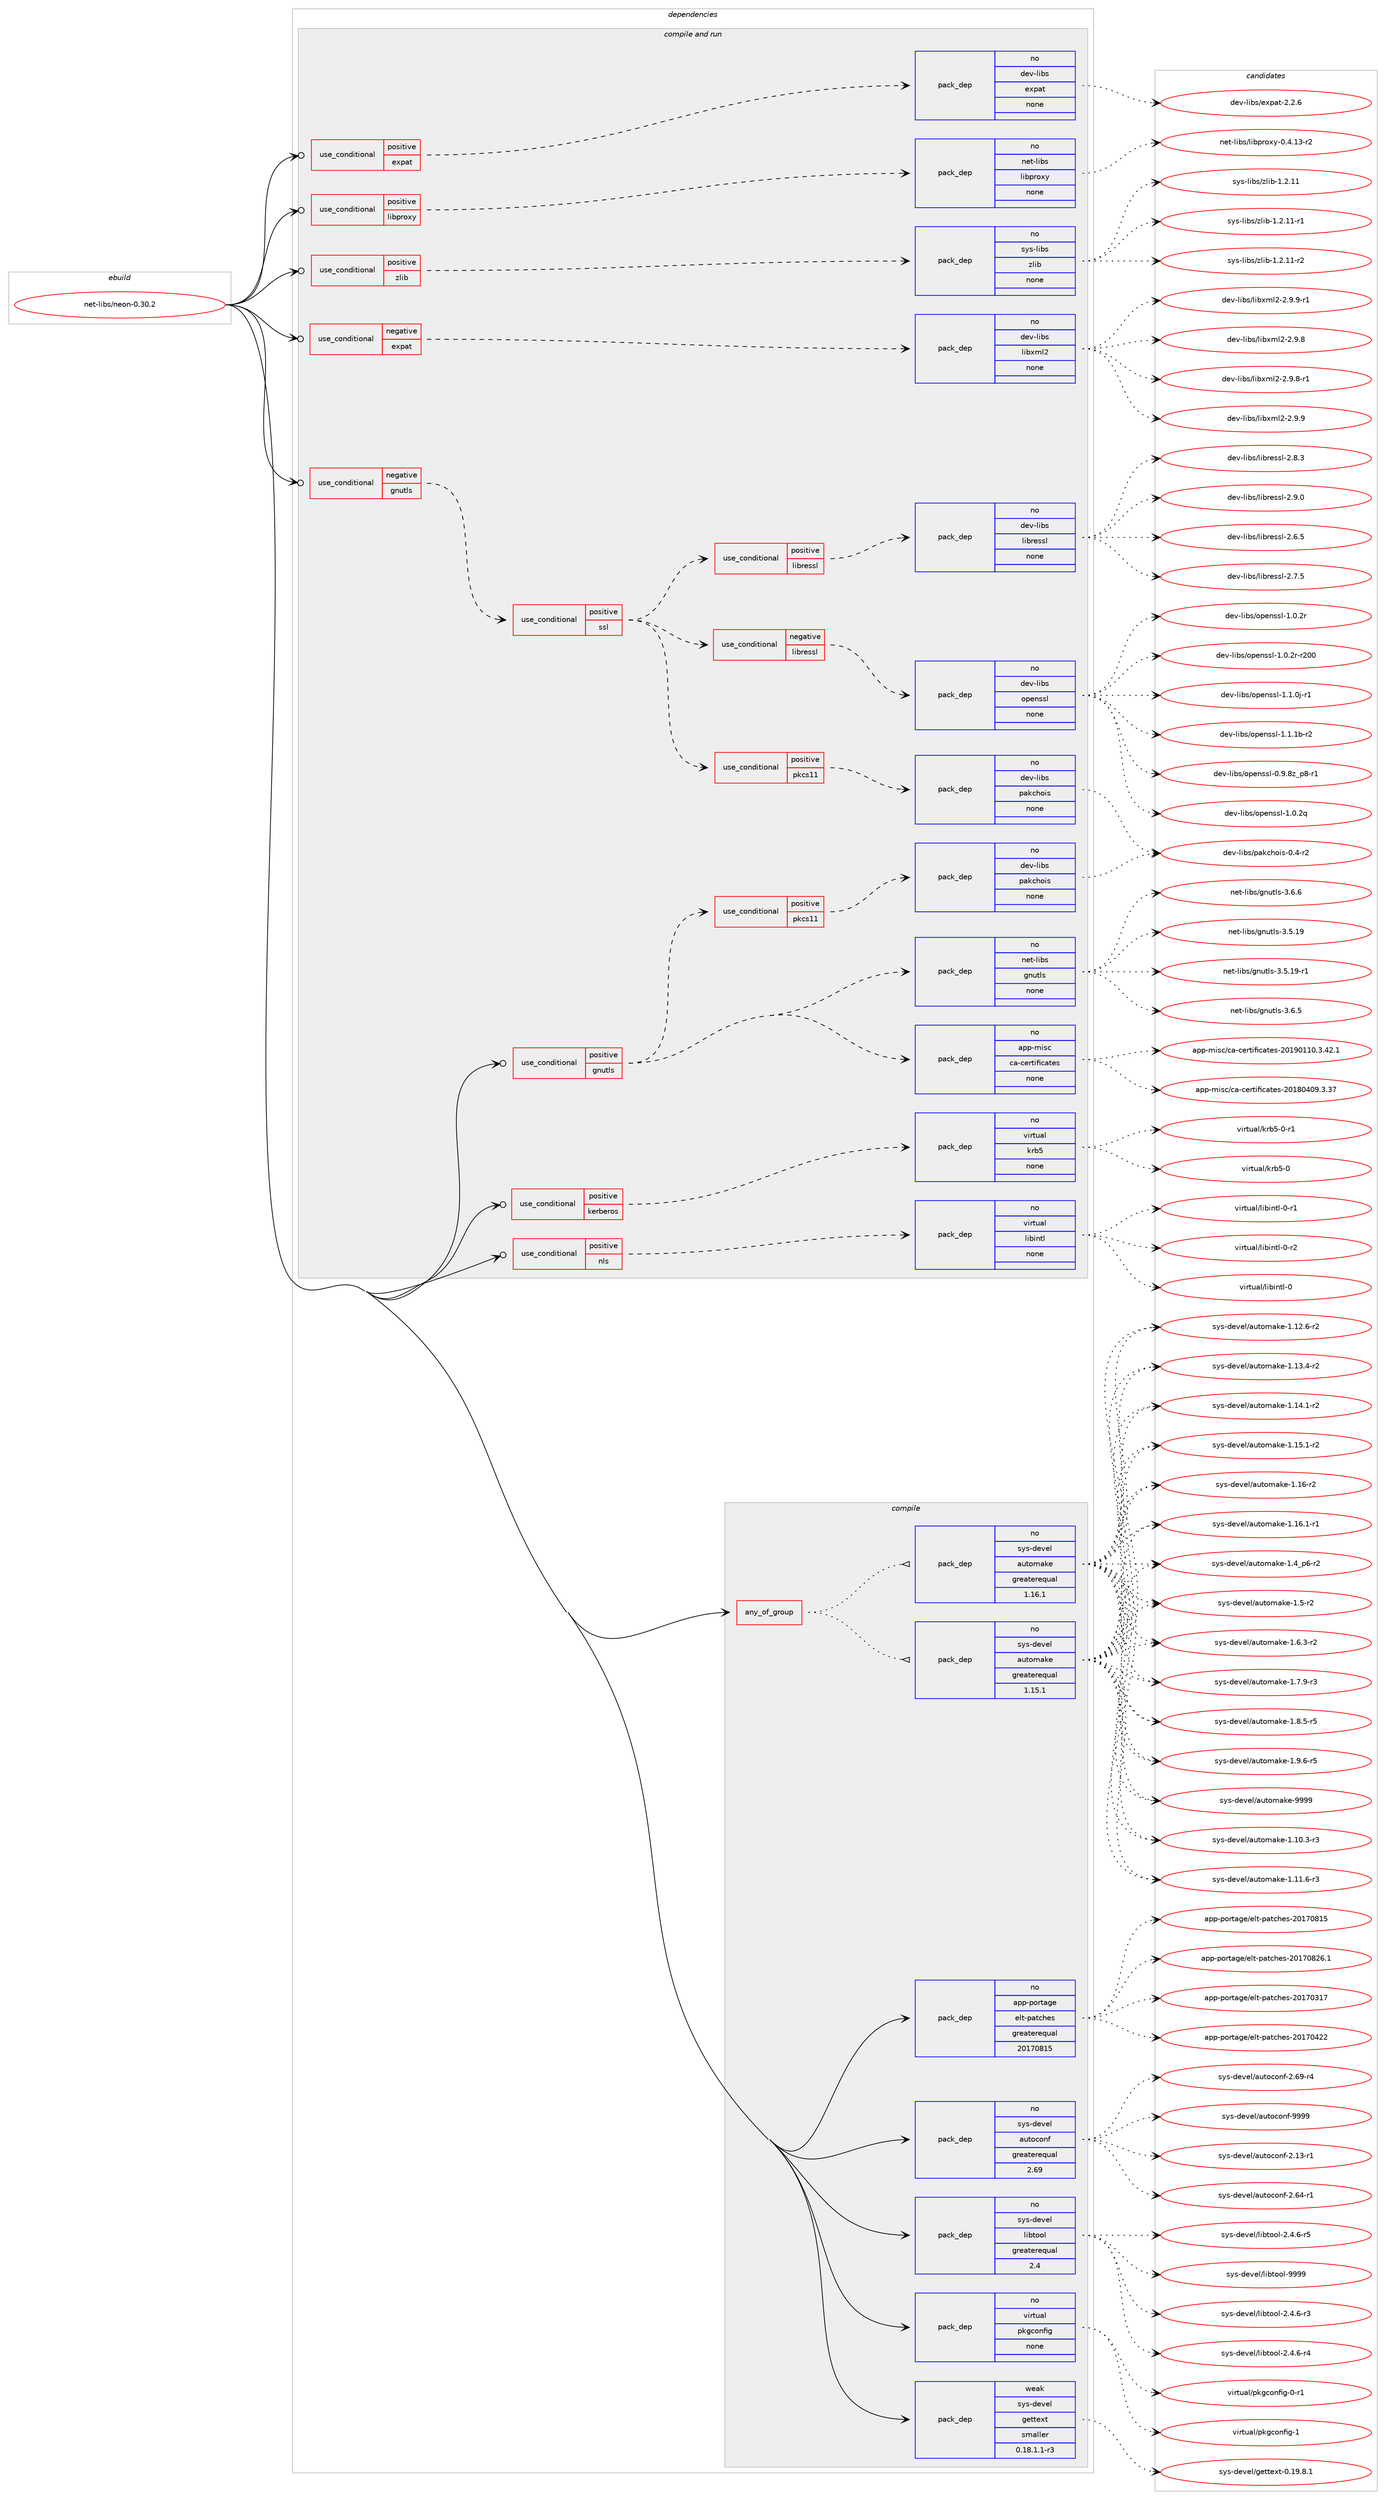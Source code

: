 digraph prolog {

# *************
# Graph options
# *************

newrank=true;
concentrate=true;
compound=true;
graph [rankdir=LR,fontname=Helvetica,fontsize=10,ranksep=1.5];#, ranksep=2.5, nodesep=0.2];
edge  [arrowhead=vee];
node  [fontname=Helvetica,fontsize=10];

# **********
# The ebuild
# **********

subgraph cluster_leftcol {
color=gray;
rank=same;
label=<<i>ebuild</i>>;
id [label="net-libs/neon-0.30.2", color=red, width=4, href="../net-libs/neon-0.30.2.svg"];
}

# ****************
# The dependencies
# ****************

subgraph cluster_midcol {
color=gray;
label=<<i>dependencies</i>>;
subgraph cluster_compile {
fillcolor="#eeeeee";
style=filled;
label=<<i>compile</i>>;
subgraph any26193 {
dependency1661212 [label=<<TABLE BORDER="0" CELLBORDER="1" CELLSPACING="0" CELLPADDING="4"><TR><TD CELLPADDING="10">any_of_group</TD></TR></TABLE>>, shape=none, color=red];subgraph pack1187672 {
dependency1661213 [label=<<TABLE BORDER="0" CELLBORDER="1" CELLSPACING="0" CELLPADDING="4" WIDTH="220"><TR><TD ROWSPAN="6" CELLPADDING="30">pack_dep</TD></TR><TR><TD WIDTH="110">no</TD></TR><TR><TD>sys-devel</TD></TR><TR><TD>automake</TD></TR><TR><TD>greaterequal</TD></TR><TR><TD>1.16.1</TD></TR></TABLE>>, shape=none, color=blue];
}
dependency1661212:e -> dependency1661213:w [weight=20,style="dotted",arrowhead="oinv"];
subgraph pack1187673 {
dependency1661214 [label=<<TABLE BORDER="0" CELLBORDER="1" CELLSPACING="0" CELLPADDING="4" WIDTH="220"><TR><TD ROWSPAN="6" CELLPADDING="30">pack_dep</TD></TR><TR><TD WIDTH="110">no</TD></TR><TR><TD>sys-devel</TD></TR><TR><TD>automake</TD></TR><TR><TD>greaterequal</TD></TR><TR><TD>1.15.1</TD></TR></TABLE>>, shape=none, color=blue];
}
dependency1661212:e -> dependency1661214:w [weight=20,style="dotted",arrowhead="oinv"];
}
id:e -> dependency1661212:w [weight=20,style="solid",arrowhead="vee"];
subgraph pack1187674 {
dependency1661215 [label=<<TABLE BORDER="0" CELLBORDER="1" CELLSPACING="0" CELLPADDING="4" WIDTH="220"><TR><TD ROWSPAN="6" CELLPADDING="30">pack_dep</TD></TR><TR><TD WIDTH="110">no</TD></TR><TR><TD>app-portage</TD></TR><TR><TD>elt-patches</TD></TR><TR><TD>greaterequal</TD></TR><TR><TD>20170815</TD></TR></TABLE>>, shape=none, color=blue];
}
id:e -> dependency1661215:w [weight=20,style="solid",arrowhead="vee"];
subgraph pack1187675 {
dependency1661216 [label=<<TABLE BORDER="0" CELLBORDER="1" CELLSPACING="0" CELLPADDING="4" WIDTH="220"><TR><TD ROWSPAN="6" CELLPADDING="30">pack_dep</TD></TR><TR><TD WIDTH="110">no</TD></TR><TR><TD>sys-devel</TD></TR><TR><TD>autoconf</TD></TR><TR><TD>greaterequal</TD></TR><TR><TD>2.69</TD></TR></TABLE>>, shape=none, color=blue];
}
id:e -> dependency1661216:w [weight=20,style="solid",arrowhead="vee"];
subgraph pack1187676 {
dependency1661217 [label=<<TABLE BORDER="0" CELLBORDER="1" CELLSPACING="0" CELLPADDING="4" WIDTH="220"><TR><TD ROWSPAN="6" CELLPADDING="30">pack_dep</TD></TR><TR><TD WIDTH="110">no</TD></TR><TR><TD>sys-devel</TD></TR><TR><TD>libtool</TD></TR><TR><TD>greaterequal</TD></TR><TR><TD>2.4</TD></TR></TABLE>>, shape=none, color=blue];
}
id:e -> dependency1661217:w [weight=20,style="solid",arrowhead="vee"];
subgraph pack1187677 {
dependency1661218 [label=<<TABLE BORDER="0" CELLBORDER="1" CELLSPACING="0" CELLPADDING="4" WIDTH="220"><TR><TD ROWSPAN="6" CELLPADDING="30">pack_dep</TD></TR><TR><TD WIDTH="110">no</TD></TR><TR><TD>virtual</TD></TR><TR><TD>pkgconfig</TD></TR><TR><TD>none</TD></TR><TR><TD></TD></TR></TABLE>>, shape=none, color=blue];
}
id:e -> dependency1661218:w [weight=20,style="solid",arrowhead="vee"];
subgraph pack1187678 {
dependency1661219 [label=<<TABLE BORDER="0" CELLBORDER="1" CELLSPACING="0" CELLPADDING="4" WIDTH="220"><TR><TD ROWSPAN="6" CELLPADDING="30">pack_dep</TD></TR><TR><TD WIDTH="110">weak</TD></TR><TR><TD>sys-devel</TD></TR><TR><TD>gettext</TD></TR><TR><TD>smaller</TD></TR><TR><TD>0.18.1.1-r3</TD></TR></TABLE>>, shape=none, color=blue];
}
id:e -> dependency1661219:w [weight=20,style="solid",arrowhead="vee"];
}
subgraph cluster_compileandrun {
fillcolor="#eeeeee";
style=filled;
label=<<i>compile and run</i>>;
subgraph cond446559 {
dependency1661220 [label=<<TABLE BORDER="0" CELLBORDER="1" CELLSPACING="0" CELLPADDING="4"><TR><TD ROWSPAN="3" CELLPADDING="10">use_conditional</TD></TR><TR><TD>negative</TD></TR><TR><TD>expat</TD></TR></TABLE>>, shape=none, color=red];
subgraph pack1187679 {
dependency1661221 [label=<<TABLE BORDER="0" CELLBORDER="1" CELLSPACING="0" CELLPADDING="4" WIDTH="220"><TR><TD ROWSPAN="6" CELLPADDING="30">pack_dep</TD></TR><TR><TD WIDTH="110">no</TD></TR><TR><TD>dev-libs</TD></TR><TR><TD>libxml2</TD></TR><TR><TD>none</TD></TR><TR><TD></TD></TR></TABLE>>, shape=none, color=blue];
}
dependency1661220:e -> dependency1661221:w [weight=20,style="dashed",arrowhead="vee"];
}
id:e -> dependency1661220:w [weight=20,style="solid",arrowhead="odotvee"];
subgraph cond446560 {
dependency1661222 [label=<<TABLE BORDER="0" CELLBORDER="1" CELLSPACING="0" CELLPADDING="4"><TR><TD ROWSPAN="3" CELLPADDING="10">use_conditional</TD></TR><TR><TD>negative</TD></TR><TR><TD>gnutls</TD></TR></TABLE>>, shape=none, color=red];
subgraph cond446561 {
dependency1661223 [label=<<TABLE BORDER="0" CELLBORDER="1" CELLSPACING="0" CELLPADDING="4"><TR><TD ROWSPAN="3" CELLPADDING="10">use_conditional</TD></TR><TR><TD>positive</TD></TR><TR><TD>ssl</TD></TR></TABLE>>, shape=none, color=red];
subgraph cond446562 {
dependency1661224 [label=<<TABLE BORDER="0" CELLBORDER="1" CELLSPACING="0" CELLPADDING="4"><TR><TD ROWSPAN="3" CELLPADDING="10">use_conditional</TD></TR><TR><TD>positive</TD></TR><TR><TD>libressl</TD></TR></TABLE>>, shape=none, color=red];
subgraph pack1187680 {
dependency1661225 [label=<<TABLE BORDER="0" CELLBORDER="1" CELLSPACING="0" CELLPADDING="4" WIDTH="220"><TR><TD ROWSPAN="6" CELLPADDING="30">pack_dep</TD></TR><TR><TD WIDTH="110">no</TD></TR><TR><TD>dev-libs</TD></TR><TR><TD>libressl</TD></TR><TR><TD>none</TD></TR><TR><TD></TD></TR></TABLE>>, shape=none, color=blue];
}
dependency1661224:e -> dependency1661225:w [weight=20,style="dashed",arrowhead="vee"];
}
dependency1661223:e -> dependency1661224:w [weight=20,style="dashed",arrowhead="vee"];
subgraph cond446563 {
dependency1661226 [label=<<TABLE BORDER="0" CELLBORDER="1" CELLSPACING="0" CELLPADDING="4"><TR><TD ROWSPAN="3" CELLPADDING="10">use_conditional</TD></TR><TR><TD>negative</TD></TR><TR><TD>libressl</TD></TR></TABLE>>, shape=none, color=red];
subgraph pack1187681 {
dependency1661227 [label=<<TABLE BORDER="0" CELLBORDER="1" CELLSPACING="0" CELLPADDING="4" WIDTH="220"><TR><TD ROWSPAN="6" CELLPADDING="30">pack_dep</TD></TR><TR><TD WIDTH="110">no</TD></TR><TR><TD>dev-libs</TD></TR><TR><TD>openssl</TD></TR><TR><TD>none</TD></TR><TR><TD></TD></TR></TABLE>>, shape=none, color=blue];
}
dependency1661226:e -> dependency1661227:w [weight=20,style="dashed",arrowhead="vee"];
}
dependency1661223:e -> dependency1661226:w [weight=20,style="dashed",arrowhead="vee"];
subgraph cond446564 {
dependency1661228 [label=<<TABLE BORDER="0" CELLBORDER="1" CELLSPACING="0" CELLPADDING="4"><TR><TD ROWSPAN="3" CELLPADDING="10">use_conditional</TD></TR><TR><TD>positive</TD></TR><TR><TD>pkcs11</TD></TR></TABLE>>, shape=none, color=red];
subgraph pack1187682 {
dependency1661229 [label=<<TABLE BORDER="0" CELLBORDER="1" CELLSPACING="0" CELLPADDING="4" WIDTH="220"><TR><TD ROWSPAN="6" CELLPADDING="30">pack_dep</TD></TR><TR><TD WIDTH="110">no</TD></TR><TR><TD>dev-libs</TD></TR><TR><TD>pakchois</TD></TR><TR><TD>none</TD></TR><TR><TD></TD></TR></TABLE>>, shape=none, color=blue];
}
dependency1661228:e -> dependency1661229:w [weight=20,style="dashed",arrowhead="vee"];
}
dependency1661223:e -> dependency1661228:w [weight=20,style="dashed",arrowhead="vee"];
}
dependency1661222:e -> dependency1661223:w [weight=20,style="dashed",arrowhead="vee"];
}
id:e -> dependency1661222:w [weight=20,style="solid",arrowhead="odotvee"];
subgraph cond446565 {
dependency1661230 [label=<<TABLE BORDER="0" CELLBORDER="1" CELLSPACING="0" CELLPADDING="4"><TR><TD ROWSPAN="3" CELLPADDING="10">use_conditional</TD></TR><TR><TD>positive</TD></TR><TR><TD>expat</TD></TR></TABLE>>, shape=none, color=red];
subgraph pack1187683 {
dependency1661231 [label=<<TABLE BORDER="0" CELLBORDER="1" CELLSPACING="0" CELLPADDING="4" WIDTH="220"><TR><TD ROWSPAN="6" CELLPADDING="30">pack_dep</TD></TR><TR><TD WIDTH="110">no</TD></TR><TR><TD>dev-libs</TD></TR><TR><TD>expat</TD></TR><TR><TD>none</TD></TR><TR><TD></TD></TR></TABLE>>, shape=none, color=blue];
}
dependency1661230:e -> dependency1661231:w [weight=20,style="dashed",arrowhead="vee"];
}
id:e -> dependency1661230:w [weight=20,style="solid",arrowhead="odotvee"];
subgraph cond446566 {
dependency1661232 [label=<<TABLE BORDER="0" CELLBORDER="1" CELLSPACING="0" CELLPADDING="4"><TR><TD ROWSPAN="3" CELLPADDING="10">use_conditional</TD></TR><TR><TD>positive</TD></TR><TR><TD>gnutls</TD></TR></TABLE>>, shape=none, color=red];
subgraph pack1187684 {
dependency1661233 [label=<<TABLE BORDER="0" CELLBORDER="1" CELLSPACING="0" CELLPADDING="4" WIDTH="220"><TR><TD ROWSPAN="6" CELLPADDING="30">pack_dep</TD></TR><TR><TD WIDTH="110">no</TD></TR><TR><TD>app-misc</TD></TR><TR><TD>ca-certificates</TD></TR><TR><TD>none</TD></TR><TR><TD></TD></TR></TABLE>>, shape=none, color=blue];
}
dependency1661232:e -> dependency1661233:w [weight=20,style="dashed",arrowhead="vee"];
subgraph pack1187685 {
dependency1661234 [label=<<TABLE BORDER="0" CELLBORDER="1" CELLSPACING="0" CELLPADDING="4" WIDTH="220"><TR><TD ROWSPAN="6" CELLPADDING="30">pack_dep</TD></TR><TR><TD WIDTH="110">no</TD></TR><TR><TD>net-libs</TD></TR><TR><TD>gnutls</TD></TR><TR><TD>none</TD></TR><TR><TD></TD></TR></TABLE>>, shape=none, color=blue];
}
dependency1661232:e -> dependency1661234:w [weight=20,style="dashed",arrowhead="vee"];
subgraph cond446567 {
dependency1661235 [label=<<TABLE BORDER="0" CELLBORDER="1" CELLSPACING="0" CELLPADDING="4"><TR><TD ROWSPAN="3" CELLPADDING="10">use_conditional</TD></TR><TR><TD>positive</TD></TR><TR><TD>pkcs11</TD></TR></TABLE>>, shape=none, color=red];
subgraph pack1187686 {
dependency1661236 [label=<<TABLE BORDER="0" CELLBORDER="1" CELLSPACING="0" CELLPADDING="4" WIDTH="220"><TR><TD ROWSPAN="6" CELLPADDING="30">pack_dep</TD></TR><TR><TD WIDTH="110">no</TD></TR><TR><TD>dev-libs</TD></TR><TR><TD>pakchois</TD></TR><TR><TD>none</TD></TR><TR><TD></TD></TR></TABLE>>, shape=none, color=blue];
}
dependency1661235:e -> dependency1661236:w [weight=20,style="dashed",arrowhead="vee"];
}
dependency1661232:e -> dependency1661235:w [weight=20,style="dashed",arrowhead="vee"];
}
id:e -> dependency1661232:w [weight=20,style="solid",arrowhead="odotvee"];
subgraph cond446568 {
dependency1661237 [label=<<TABLE BORDER="0" CELLBORDER="1" CELLSPACING="0" CELLPADDING="4"><TR><TD ROWSPAN="3" CELLPADDING="10">use_conditional</TD></TR><TR><TD>positive</TD></TR><TR><TD>kerberos</TD></TR></TABLE>>, shape=none, color=red];
subgraph pack1187687 {
dependency1661238 [label=<<TABLE BORDER="0" CELLBORDER="1" CELLSPACING="0" CELLPADDING="4" WIDTH="220"><TR><TD ROWSPAN="6" CELLPADDING="30">pack_dep</TD></TR><TR><TD WIDTH="110">no</TD></TR><TR><TD>virtual</TD></TR><TR><TD>krb5</TD></TR><TR><TD>none</TD></TR><TR><TD></TD></TR></TABLE>>, shape=none, color=blue];
}
dependency1661237:e -> dependency1661238:w [weight=20,style="dashed",arrowhead="vee"];
}
id:e -> dependency1661237:w [weight=20,style="solid",arrowhead="odotvee"];
subgraph cond446569 {
dependency1661239 [label=<<TABLE BORDER="0" CELLBORDER="1" CELLSPACING="0" CELLPADDING="4"><TR><TD ROWSPAN="3" CELLPADDING="10">use_conditional</TD></TR><TR><TD>positive</TD></TR><TR><TD>libproxy</TD></TR></TABLE>>, shape=none, color=red];
subgraph pack1187688 {
dependency1661240 [label=<<TABLE BORDER="0" CELLBORDER="1" CELLSPACING="0" CELLPADDING="4" WIDTH="220"><TR><TD ROWSPAN="6" CELLPADDING="30">pack_dep</TD></TR><TR><TD WIDTH="110">no</TD></TR><TR><TD>net-libs</TD></TR><TR><TD>libproxy</TD></TR><TR><TD>none</TD></TR><TR><TD></TD></TR></TABLE>>, shape=none, color=blue];
}
dependency1661239:e -> dependency1661240:w [weight=20,style="dashed",arrowhead="vee"];
}
id:e -> dependency1661239:w [weight=20,style="solid",arrowhead="odotvee"];
subgraph cond446570 {
dependency1661241 [label=<<TABLE BORDER="0" CELLBORDER="1" CELLSPACING="0" CELLPADDING="4"><TR><TD ROWSPAN="3" CELLPADDING="10">use_conditional</TD></TR><TR><TD>positive</TD></TR><TR><TD>nls</TD></TR></TABLE>>, shape=none, color=red];
subgraph pack1187689 {
dependency1661242 [label=<<TABLE BORDER="0" CELLBORDER="1" CELLSPACING="0" CELLPADDING="4" WIDTH="220"><TR><TD ROWSPAN="6" CELLPADDING="30">pack_dep</TD></TR><TR><TD WIDTH="110">no</TD></TR><TR><TD>virtual</TD></TR><TR><TD>libintl</TD></TR><TR><TD>none</TD></TR><TR><TD></TD></TR></TABLE>>, shape=none, color=blue];
}
dependency1661241:e -> dependency1661242:w [weight=20,style="dashed",arrowhead="vee"];
}
id:e -> dependency1661241:w [weight=20,style="solid",arrowhead="odotvee"];
subgraph cond446571 {
dependency1661243 [label=<<TABLE BORDER="0" CELLBORDER="1" CELLSPACING="0" CELLPADDING="4"><TR><TD ROWSPAN="3" CELLPADDING="10">use_conditional</TD></TR><TR><TD>positive</TD></TR><TR><TD>zlib</TD></TR></TABLE>>, shape=none, color=red];
subgraph pack1187690 {
dependency1661244 [label=<<TABLE BORDER="0" CELLBORDER="1" CELLSPACING="0" CELLPADDING="4" WIDTH="220"><TR><TD ROWSPAN="6" CELLPADDING="30">pack_dep</TD></TR><TR><TD WIDTH="110">no</TD></TR><TR><TD>sys-libs</TD></TR><TR><TD>zlib</TD></TR><TR><TD>none</TD></TR><TR><TD></TD></TR></TABLE>>, shape=none, color=blue];
}
dependency1661243:e -> dependency1661244:w [weight=20,style="dashed",arrowhead="vee"];
}
id:e -> dependency1661243:w [weight=20,style="solid",arrowhead="odotvee"];
}
subgraph cluster_run {
fillcolor="#eeeeee";
style=filled;
label=<<i>run</i>>;
}
}

# **************
# The candidates
# **************

subgraph cluster_choices {
rank=same;
color=gray;
label=<<i>candidates</i>>;

subgraph choice1187672 {
color=black;
nodesep=1;
choice11512111545100101118101108479711711611110997107101454946494846514511451 [label="sys-devel/automake-1.10.3-r3", color=red, width=4,href="../sys-devel/automake-1.10.3-r3.svg"];
choice11512111545100101118101108479711711611110997107101454946494946544511451 [label="sys-devel/automake-1.11.6-r3", color=red, width=4,href="../sys-devel/automake-1.11.6-r3.svg"];
choice11512111545100101118101108479711711611110997107101454946495046544511450 [label="sys-devel/automake-1.12.6-r2", color=red, width=4,href="../sys-devel/automake-1.12.6-r2.svg"];
choice11512111545100101118101108479711711611110997107101454946495146524511450 [label="sys-devel/automake-1.13.4-r2", color=red, width=4,href="../sys-devel/automake-1.13.4-r2.svg"];
choice11512111545100101118101108479711711611110997107101454946495246494511450 [label="sys-devel/automake-1.14.1-r2", color=red, width=4,href="../sys-devel/automake-1.14.1-r2.svg"];
choice11512111545100101118101108479711711611110997107101454946495346494511450 [label="sys-devel/automake-1.15.1-r2", color=red, width=4,href="../sys-devel/automake-1.15.1-r2.svg"];
choice1151211154510010111810110847971171161111099710710145494649544511450 [label="sys-devel/automake-1.16-r2", color=red, width=4,href="../sys-devel/automake-1.16-r2.svg"];
choice11512111545100101118101108479711711611110997107101454946495446494511449 [label="sys-devel/automake-1.16.1-r1", color=red, width=4,href="../sys-devel/automake-1.16.1-r1.svg"];
choice115121115451001011181011084797117116111109971071014549465295112544511450 [label="sys-devel/automake-1.4_p6-r2", color=red, width=4,href="../sys-devel/automake-1.4_p6-r2.svg"];
choice11512111545100101118101108479711711611110997107101454946534511450 [label="sys-devel/automake-1.5-r2", color=red, width=4,href="../sys-devel/automake-1.5-r2.svg"];
choice115121115451001011181011084797117116111109971071014549465446514511450 [label="sys-devel/automake-1.6.3-r2", color=red, width=4,href="../sys-devel/automake-1.6.3-r2.svg"];
choice115121115451001011181011084797117116111109971071014549465546574511451 [label="sys-devel/automake-1.7.9-r3", color=red, width=4,href="../sys-devel/automake-1.7.9-r3.svg"];
choice115121115451001011181011084797117116111109971071014549465646534511453 [label="sys-devel/automake-1.8.5-r5", color=red, width=4,href="../sys-devel/automake-1.8.5-r5.svg"];
choice115121115451001011181011084797117116111109971071014549465746544511453 [label="sys-devel/automake-1.9.6-r5", color=red, width=4,href="../sys-devel/automake-1.9.6-r5.svg"];
choice115121115451001011181011084797117116111109971071014557575757 [label="sys-devel/automake-9999", color=red, width=4,href="../sys-devel/automake-9999.svg"];
dependency1661213:e -> choice11512111545100101118101108479711711611110997107101454946494846514511451:w [style=dotted,weight="100"];
dependency1661213:e -> choice11512111545100101118101108479711711611110997107101454946494946544511451:w [style=dotted,weight="100"];
dependency1661213:e -> choice11512111545100101118101108479711711611110997107101454946495046544511450:w [style=dotted,weight="100"];
dependency1661213:e -> choice11512111545100101118101108479711711611110997107101454946495146524511450:w [style=dotted,weight="100"];
dependency1661213:e -> choice11512111545100101118101108479711711611110997107101454946495246494511450:w [style=dotted,weight="100"];
dependency1661213:e -> choice11512111545100101118101108479711711611110997107101454946495346494511450:w [style=dotted,weight="100"];
dependency1661213:e -> choice1151211154510010111810110847971171161111099710710145494649544511450:w [style=dotted,weight="100"];
dependency1661213:e -> choice11512111545100101118101108479711711611110997107101454946495446494511449:w [style=dotted,weight="100"];
dependency1661213:e -> choice115121115451001011181011084797117116111109971071014549465295112544511450:w [style=dotted,weight="100"];
dependency1661213:e -> choice11512111545100101118101108479711711611110997107101454946534511450:w [style=dotted,weight="100"];
dependency1661213:e -> choice115121115451001011181011084797117116111109971071014549465446514511450:w [style=dotted,weight="100"];
dependency1661213:e -> choice115121115451001011181011084797117116111109971071014549465546574511451:w [style=dotted,weight="100"];
dependency1661213:e -> choice115121115451001011181011084797117116111109971071014549465646534511453:w [style=dotted,weight="100"];
dependency1661213:e -> choice115121115451001011181011084797117116111109971071014549465746544511453:w [style=dotted,weight="100"];
dependency1661213:e -> choice115121115451001011181011084797117116111109971071014557575757:w [style=dotted,weight="100"];
}
subgraph choice1187673 {
color=black;
nodesep=1;
choice11512111545100101118101108479711711611110997107101454946494846514511451 [label="sys-devel/automake-1.10.3-r3", color=red, width=4,href="../sys-devel/automake-1.10.3-r3.svg"];
choice11512111545100101118101108479711711611110997107101454946494946544511451 [label="sys-devel/automake-1.11.6-r3", color=red, width=4,href="../sys-devel/automake-1.11.6-r3.svg"];
choice11512111545100101118101108479711711611110997107101454946495046544511450 [label="sys-devel/automake-1.12.6-r2", color=red, width=4,href="../sys-devel/automake-1.12.6-r2.svg"];
choice11512111545100101118101108479711711611110997107101454946495146524511450 [label="sys-devel/automake-1.13.4-r2", color=red, width=4,href="../sys-devel/automake-1.13.4-r2.svg"];
choice11512111545100101118101108479711711611110997107101454946495246494511450 [label="sys-devel/automake-1.14.1-r2", color=red, width=4,href="../sys-devel/automake-1.14.1-r2.svg"];
choice11512111545100101118101108479711711611110997107101454946495346494511450 [label="sys-devel/automake-1.15.1-r2", color=red, width=4,href="../sys-devel/automake-1.15.1-r2.svg"];
choice1151211154510010111810110847971171161111099710710145494649544511450 [label="sys-devel/automake-1.16-r2", color=red, width=4,href="../sys-devel/automake-1.16-r2.svg"];
choice11512111545100101118101108479711711611110997107101454946495446494511449 [label="sys-devel/automake-1.16.1-r1", color=red, width=4,href="../sys-devel/automake-1.16.1-r1.svg"];
choice115121115451001011181011084797117116111109971071014549465295112544511450 [label="sys-devel/automake-1.4_p6-r2", color=red, width=4,href="../sys-devel/automake-1.4_p6-r2.svg"];
choice11512111545100101118101108479711711611110997107101454946534511450 [label="sys-devel/automake-1.5-r2", color=red, width=4,href="../sys-devel/automake-1.5-r2.svg"];
choice115121115451001011181011084797117116111109971071014549465446514511450 [label="sys-devel/automake-1.6.3-r2", color=red, width=4,href="../sys-devel/automake-1.6.3-r2.svg"];
choice115121115451001011181011084797117116111109971071014549465546574511451 [label="sys-devel/automake-1.7.9-r3", color=red, width=4,href="../sys-devel/automake-1.7.9-r3.svg"];
choice115121115451001011181011084797117116111109971071014549465646534511453 [label="sys-devel/automake-1.8.5-r5", color=red, width=4,href="../sys-devel/automake-1.8.5-r5.svg"];
choice115121115451001011181011084797117116111109971071014549465746544511453 [label="sys-devel/automake-1.9.6-r5", color=red, width=4,href="../sys-devel/automake-1.9.6-r5.svg"];
choice115121115451001011181011084797117116111109971071014557575757 [label="sys-devel/automake-9999", color=red, width=4,href="../sys-devel/automake-9999.svg"];
dependency1661214:e -> choice11512111545100101118101108479711711611110997107101454946494846514511451:w [style=dotted,weight="100"];
dependency1661214:e -> choice11512111545100101118101108479711711611110997107101454946494946544511451:w [style=dotted,weight="100"];
dependency1661214:e -> choice11512111545100101118101108479711711611110997107101454946495046544511450:w [style=dotted,weight="100"];
dependency1661214:e -> choice11512111545100101118101108479711711611110997107101454946495146524511450:w [style=dotted,weight="100"];
dependency1661214:e -> choice11512111545100101118101108479711711611110997107101454946495246494511450:w [style=dotted,weight="100"];
dependency1661214:e -> choice11512111545100101118101108479711711611110997107101454946495346494511450:w [style=dotted,weight="100"];
dependency1661214:e -> choice1151211154510010111810110847971171161111099710710145494649544511450:w [style=dotted,weight="100"];
dependency1661214:e -> choice11512111545100101118101108479711711611110997107101454946495446494511449:w [style=dotted,weight="100"];
dependency1661214:e -> choice115121115451001011181011084797117116111109971071014549465295112544511450:w [style=dotted,weight="100"];
dependency1661214:e -> choice11512111545100101118101108479711711611110997107101454946534511450:w [style=dotted,weight="100"];
dependency1661214:e -> choice115121115451001011181011084797117116111109971071014549465446514511450:w [style=dotted,weight="100"];
dependency1661214:e -> choice115121115451001011181011084797117116111109971071014549465546574511451:w [style=dotted,weight="100"];
dependency1661214:e -> choice115121115451001011181011084797117116111109971071014549465646534511453:w [style=dotted,weight="100"];
dependency1661214:e -> choice115121115451001011181011084797117116111109971071014549465746544511453:w [style=dotted,weight="100"];
dependency1661214:e -> choice115121115451001011181011084797117116111109971071014557575757:w [style=dotted,weight="100"];
}
subgraph choice1187674 {
color=black;
nodesep=1;
choice97112112451121111141169710310147101108116451129711699104101115455048495548514955 [label="app-portage/elt-patches-20170317", color=red, width=4,href="../app-portage/elt-patches-20170317.svg"];
choice97112112451121111141169710310147101108116451129711699104101115455048495548525050 [label="app-portage/elt-patches-20170422", color=red, width=4,href="../app-portage/elt-patches-20170422.svg"];
choice97112112451121111141169710310147101108116451129711699104101115455048495548564953 [label="app-portage/elt-patches-20170815", color=red, width=4,href="../app-portage/elt-patches-20170815.svg"];
choice971121124511211111411697103101471011081164511297116991041011154550484955485650544649 [label="app-portage/elt-patches-20170826.1", color=red, width=4,href="../app-portage/elt-patches-20170826.1.svg"];
dependency1661215:e -> choice97112112451121111141169710310147101108116451129711699104101115455048495548514955:w [style=dotted,weight="100"];
dependency1661215:e -> choice97112112451121111141169710310147101108116451129711699104101115455048495548525050:w [style=dotted,weight="100"];
dependency1661215:e -> choice97112112451121111141169710310147101108116451129711699104101115455048495548564953:w [style=dotted,weight="100"];
dependency1661215:e -> choice971121124511211111411697103101471011081164511297116991041011154550484955485650544649:w [style=dotted,weight="100"];
}
subgraph choice1187675 {
color=black;
nodesep=1;
choice1151211154510010111810110847971171161119911111010245504649514511449 [label="sys-devel/autoconf-2.13-r1", color=red, width=4,href="../sys-devel/autoconf-2.13-r1.svg"];
choice1151211154510010111810110847971171161119911111010245504654524511449 [label="sys-devel/autoconf-2.64-r1", color=red, width=4,href="../sys-devel/autoconf-2.64-r1.svg"];
choice1151211154510010111810110847971171161119911111010245504654574511452 [label="sys-devel/autoconf-2.69-r4", color=red, width=4,href="../sys-devel/autoconf-2.69-r4.svg"];
choice115121115451001011181011084797117116111991111101024557575757 [label="sys-devel/autoconf-9999", color=red, width=4,href="../sys-devel/autoconf-9999.svg"];
dependency1661216:e -> choice1151211154510010111810110847971171161119911111010245504649514511449:w [style=dotted,weight="100"];
dependency1661216:e -> choice1151211154510010111810110847971171161119911111010245504654524511449:w [style=dotted,weight="100"];
dependency1661216:e -> choice1151211154510010111810110847971171161119911111010245504654574511452:w [style=dotted,weight="100"];
dependency1661216:e -> choice115121115451001011181011084797117116111991111101024557575757:w [style=dotted,weight="100"];
}
subgraph choice1187676 {
color=black;
nodesep=1;
choice1151211154510010111810110847108105981161111111084550465246544511451 [label="sys-devel/libtool-2.4.6-r3", color=red, width=4,href="../sys-devel/libtool-2.4.6-r3.svg"];
choice1151211154510010111810110847108105981161111111084550465246544511452 [label="sys-devel/libtool-2.4.6-r4", color=red, width=4,href="../sys-devel/libtool-2.4.6-r4.svg"];
choice1151211154510010111810110847108105981161111111084550465246544511453 [label="sys-devel/libtool-2.4.6-r5", color=red, width=4,href="../sys-devel/libtool-2.4.6-r5.svg"];
choice1151211154510010111810110847108105981161111111084557575757 [label="sys-devel/libtool-9999", color=red, width=4,href="../sys-devel/libtool-9999.svg"];
dependency1661217:e -> choice1151211154510010111810110847108105981161111111084550465246544511451:w [style=dotted,weight="100"];
dependency1661217:e -> choice1151211154510010111810110847108105981161111111084550465246544511452:w [style=dotted,weight="100"];
dependency1661217:e -> choice1151211154510010111810110847108105981161111111084550465246544511453:w [style=dotted,weight="100"];
dependency1661217:e -> choice1151211154510010111810110847108105981161111111084557575757:w [style=dotted,weight="100"];
}
subgraph choice1187677 {
color=black;
nodesep=1;
choice11810511411611797108471121071039911111010210510345484511449 [label="virtual/pkgconfig-0-r1", color=red, width=4,href="../virtual/pkgconfig-0-r1.svg"];
choice1181051141161179710847112107103991111101021051034549 [label="virtual/pkgconfig-1", color=red, width=4,href="../virtual/pkgconfig-1.svg"];
dependency1661218:e -> choice11810511411611797108471121071039911111010210510345484511449:w [style=dotted,weight="100"];
dependency1661218:e -> choice1181051141161179710847112107103991111101021051034549:w [style=dotted,weight="100"];
}
subgraph choice1187678 {
color=black;
nodesep=1;
choice1151211154510010111810110847103101116116101120116454846495746564649 [label="sys-devel/gettext-0.19.8.1", color=red, width=4,href="../sys-devel/gettext-0.19.8.1.svg"];
dependency1661219:e -> choice1151211154510010111810110847103101116116101120116454846495746564649:w [style=dotted,weight="100"];
}
subgraph choice1187679 {
color=black;
nodesep=1;
choice1001011184510810598115471081059812010910850455046574656 [label="dev-libs/libxml2-2.9.8", color=red, width=4,href="../dev-libs/libxml2-2.9.8.svg"];
choice10010111845108105981154710810598120109108504550465746564511449 [label="dev-libs/libxml2-2.9.8-r1", color=red, width=4,href="../dev-libs/libxml2-2.9.8-r1.svg"];
choice1001011184510810598115471081059812010910850455046574657 [label="dev-libs/libxml2-2.9.9", color=red, width=4,href="../dev-libs/libxml2-2.9.9.svg"];
choice10010111845108105981154710810598120109108504550465746574511449 [label="dev-libs/libxml2-2.9.9-r1", color=red, width=4,href="../dev-libs/libxml2-2.9.9-r1.svg"];
dependency1661221:e -> choice1001011184510810598115471081059812010910850455046574656:w [style=dotted,weight="100"];
dependency1661221:e -> choice10010111845108105981154710810598120109108504550465746564511449:w [style=dotted,weight="100"];
dependency1661221:e -> choice1001011184510810598115471081059812010910850455046574657:w [style=dotted,weight="100"];
dependency1661221:e -> choice10010111845108105981154710810598120109108504550465746574511449:w [style=dotted,weight="100"];
}
subgraph choice1187680 {
color=black;
nodesep=1;
choice10010111845108105981154710810598114101115115108455046544653 [label="dev-libs/libressl-2.6.5", color=red, width=4,href="../dev-libs/libressl-2.6.5.svg"];
choice10010111845108105981154710810598114101115115108455046554653 [label="dev-libs/libressl-2.7.5", color=red, width=4,href="../dev-libs/libressl-2.7.5.svg"];
choice10010111845108105981154710810598114101115115108455046564651 [label="dev-libs/libressl-2.8.3", color=red, width=4,href="../dev-libs/libressl-2.8.3.svg"];
choice10010111845108105981154710810598114101115115108455046574648 [label="dev-libs/libressl-2.9.0", color=red, width=4,href="../dev-libs/libressl-2.9.0.svg"];
dependency1661225:e -> choice10010111845108105981154710810598114101115115108455046544653:w [style=dotted,weight="100"];
dependency1661225:e -> choice10010111845108105981154710810598114101115115108455046554653:w [style=dotted,weight="100"];
dependency1661225:e -> choice10010111845108105981154710810598114101115115108455046564651:w [style=dotted,weight="100"];
dependency1661225:e -> choice10010111845108105981154710810598114101115115108455046574648:w [style=dotted,weight="100"];
}
subgraph choice1187681 {
color=black;
nodesep=1;
choice10010111845108105981154711111210111011511510845484657465612295112564511449 [label="dev-libs/openssl-0.9.8z_p8-r1", color=red, width=4,href="../dev-libs/openssl-0.9.8z_p8-r1.svg"];
choice100101118451081059811547111112101110115115108454946484650113 [label="dev-libs/openssl-1.0.2q", color=red, width=4,href="../dev-libs/openssl-1.0.2q.svg"];
choice100101118451081059811547111112101110115115108454946484650114 [label="dev-libs/openssl-1.0.2r", color=red, width=4,href="../dev-libs/openssl-1.0.2r.svg"];
choice10010111845108105981154711111210111011511510845494648465011445114504848 [label="dev-libs/openssl-1.0.2r-r200", color=red, width=4,href="../dev-libs/openssl-1.0.2r-r200.svg"];
choice1001011184510810598115471111121011101151151084549464946481064511449 [label="dev-libs/openssl-1.1.0j-r1", color=red, width=4,href="../dev-libs/openssl-1.1.0j-r1.svg"];
choice100101118451081059811547111112101110115115108454946494649984511450 [label="dev-libs/openssl-1.1.1b-r2", color=red, width=4,href="../dev-libs/openssl-1.1.1b-r2.svg"];
dependency1661227:e -> choice10010111845108105981154711111210111011511510845484657465612295112564511449:w [style=dotted,weight="100"];
dependency1661227:e -> choice100101118451081059811547111112101110115115108454946484650113:w [style=dotted,weight="100"];
dependency1661227:e -> choice100101118451081059811547111112101110115115108454946484650114:w [style=dotted,weight="100"];
dependency1661227:e -> choice10010111845108105981154711111210111011511510845494648465011445114504848:w [style=dotted,weight="100"];
dependency1661227:e -> choice1001011184510810598115471111121011101151151084549464946481064511449:w [style=dotted,weight="100"];
dependency1661227:e -> choice100101118451081059811547111112101110115115108454946494649984511450:w [style=dotted,weight="100"];
}
subgraph choice1187682 {
color=black;
nodesep=1;
choice1001011184510810598115471129710799104111105115454846524511450 [label="dev-libs/pakchois-0.4-r2", color=red, width=4,href="../dev-libs/pakchois-0.4-r2.svg"];
dependency1661229:e -> choice1001011184510810598115471129710799104111105115454846524511450:w [style=dotted,weight="100"];
}
subgraph choice1187683 {
color=black;
nodesep=1;
choice10010111845108105981154710112011297116455046504654 [label="dev-libs/expat-2.2.6", color=red, width=4,href="../dev-libs/expat-2.2.6.svg"];
dependency1661231:e -> choice10010111845108105981154710112011297116455046504654:w [style=dotted,weight="100"];
}
subgraph choice1187684 {
color=black;
nodesep=1;
choice971121124510910511599479997459910111411610510210599971161011154550484956485248574651465155 [label="app-misc/ca-certificates-20180409.3.37", color=red, width=4,href="../app-misc/ca-certificates-20180409.3.37.svg"];
choice9711211245109105115994799974599101114116105102105999711610111545504849574849494846514652504649 [label="app-misc/ca-certificates-20190110.3.42.1", color=red, width=4,href="../app-misc/ca-certificates-20190110.3.42.1.svg"];
dependency1661233:e -> choice971121124510910511599479997459910111411610510210599971161011154550484956485248574651465155:w [style=dotted,weight="100"];
dependency1661233:e -> choice9711211245109105115994799974599101114116105102105999711610111545504849574849494846514652504649:w [style=dotted,weight="100"];
}
subgraph choice1187685 {
color=black;
nodesep=1;
choice11010111645108105981154710311011711610811545514653464957 [label="net-libs/gnutls-3.5.19", color=red, width=4,href="../net-libs/gnutls-3.5.19.svg"];
choice110101116451081059811547103110117116108115455146534649574511449 [label="net-libs/gnutls-3.5.19-r1", color=red, width=4,href="../net-libs/gnutls-3.5.19-r1.svg"];
choice110101116451081059811547103110117116108115455146544653 [label="net-libs/gnutls-3.6.5", color=red, width=4,href="../net-libs/gnutls-3.6.5.svg"];
choice110101116451081059811547103110117116108115455146544654 [label="net-libs/gnutls-3.6.6", color=red, width=4,href="../net-libs/gnutls-3.6.6.svg"];
dependency1661234:e -> choice11010111645108105981154710311011711610811545514653464957:w [style=dotted,weight="100"];
dependency1661234:e -> choice110101116451081059811547103110117116108115455146534649574511449:w [style=dotted,weight="100"];
dependency1661234:e -> choice110101116451081059811547103110117116108115455146544653:w [style=dotted,weight="100"];
dependency1661234:e -> choice110101116451081059811547103110117116108115455146544654:w [style=dotted,weight="100"];
}
subgraph choice1187686 {
color=black;
nodesep=1;
choice1001011184510810598115471129710799104111105115454846524511450 [label="dev-libs/pakchois-0.4-r2", color=red, width=4,href="../dev-libs/pakchois-0.4-r2.svg"];
dependency1661236:e -> choice1001011184510810598115471129710799104111105115454846524511450:w [style=dotted,weight="100"];
}
subgraph choice1187687 {
color=black;
nodesep=1;
choice118105114116117971084710711498534548 [label="virtual/krb5-0", color=red, width=4,href="../virtual/krb5-0.svg"];
choice1181051141161179710847107114985345484511449 [label="virtual/krb5-0-r1", color=red, width=4,href="../virtual/krb5-0-r1.svg"];
dependency1661238:e -> choice118105114116117971084710711498534548:w [style=dotted,weight="100"];
dependency1661238:e -> choice1181051141161179710847107114985345484511449:w [style=dotted,weight="100"];
}
subgraph choice1187688 {
color=black;
nodesep=1;
choice11010111645108105981154710810598112114111120121454846524649514511450 [label="net-libs/libproxy-0.4.13-r2", color=red, width=4,href="../net-libs/libproxy-0.4.13-r2.svg"];
dependency1661240:e -> choice11010111645108105981154710810598112114111120121454846524649514511450:w [style=dotted,weight="100"];
}
subgraph choice1187689 {
color=black;
nodesep=1;
choice1181051141161179710847108105981051101161084548 [label="virtual/libintl-0", color=red, width=4,href="../virtual/libintl-0.svg"];
choice11810511411611797108471081059810511011610845484511449 [label="virtual/libintl-0-r1", color=red, width=4,href="../virtual/libintl-0-r1.svg"];
choice11810511411611797108471081059810511011610845484511450 [label="virtual/libintl-0-r2", color=red, width=4,href="../virtual/libintl-0-r2.svg"];
dependency1661242:e -> choice1181051141161179710847108105981051101161084548:w [style=dotted,weight="100"];
dependency1661242:e -> choice11810511411611797108471081059810511011610845484511449:w [style=dotted,weight="100"];
dependency1661242:e -> choice11810511411611797108471081059810511011610845484511450:w [style=dotted,weight="100"];
}
subgraph choice1187690 {
color=black;
nodesep=1;
choice1151211154510810598115471221081059845494650464949 [label="sys-libs/zlib-1.2.11", color=red, width=4,href="../sys-libs/zlib-1.2.11.svg"];
choice11512111545108105981154712210810598454946504649494511449 [label="sys-libs/zlib-1.2.11-r1", color=red, width=4,href="../sys-libs/zlib-1.2.11-r1.svg"];
choice11512111545108105981154712210810598454946504649494511450 [label="sys-libs/zlib-1.2.11-r2", color=red, width=4,href="../sys-libs/zlib-1.2.11-r2.svg"];
dependency1661244:e -> choice1151211154510810598115471221081059845494650464949:w [style=dotted,weight="100"];
dependency1661244:e -> choice11512111545108105981154712210810598454946504649494511449:w [style=dotted,weight="100"];
dependency1661244:e -> choice11512111545108105981154712210810598454946504649494511450:w [style=dotted,weight="100"];
}
}

}
